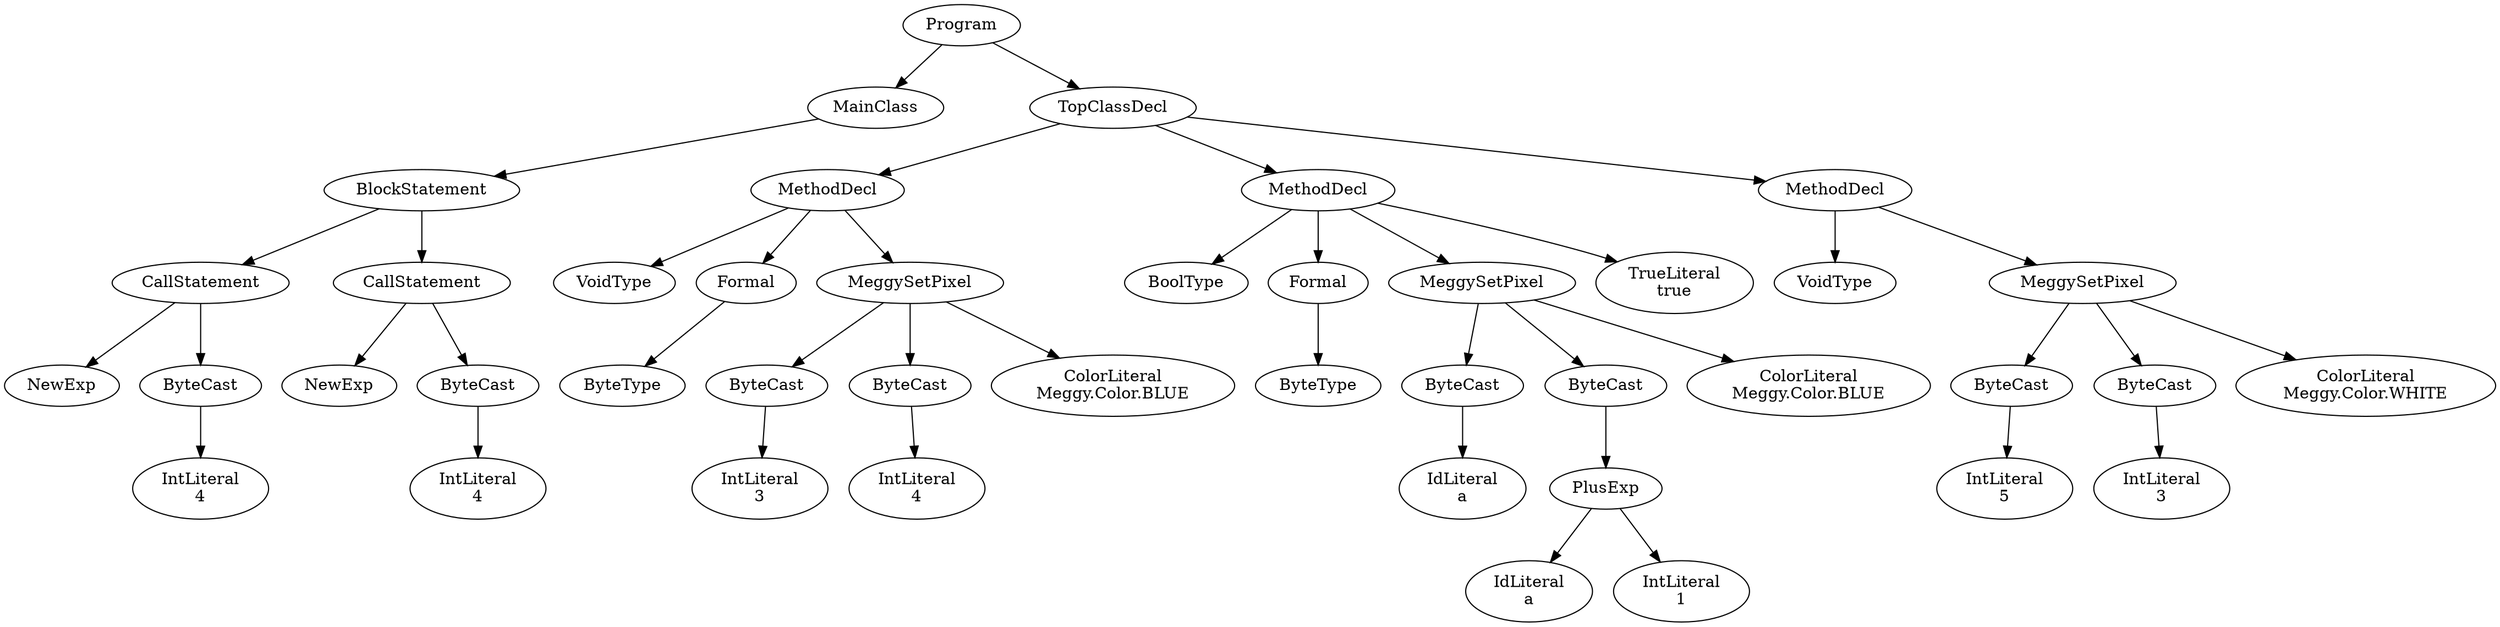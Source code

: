 digraph ASTGraph {
0 [ label="Program" ];
1 [ label="MainClass" ];
0 -> 1
2 [ label="BlockStatement" ];
1 -> 2
3 [ label="CallStatement" ];
2 -> 3
4 [ label="NewExp" ];
3 -> 4
5 [ label="ByteCast" ];
3 -> 5
6 [ label="IntLiteral\n4" ];
5 -> 6
7 [ label="CallStatement" ];
2 -> 7
8 [ label="NewExp" ];
7 -> 8
9 [ label="ByteCast" ];
7 -> 9
10 [ label="IntLiteral\n4" ];
9 -> 10
11 [ label="TopClassDecl" ];
0 -> 11
12 [ label="MethodDecl" ];
11 -> 12
13 [ label="VoidType" ];
12 -> 13
14 [ label="Formal" ];
12 -> 14
15 [ label="ByteType" ];
14 -> 15
16 [ label="MeggySetPixel" ];
12 -> 16
17 [ label="ByteCast" ];
16 -> 17
18 [ label="IntLiteral\n3" ];
17 -> 18
19 [ label="ByteCast" ];
16 -> 19
20 [ label="IntLiteral\n4" ];
19 -> 20
21 [ label="ColorLiteral\nMeggy.Color.BLUE" ];
16 -> 21
22 [ label="MethodDecl" ];
11 -> 22
23 [ label="BoolType" ];
22 -> 23
24 [ label="Formal" ];
22 -> 24
25 [ label="ByteType" ];
24 -> 25
26 [ label="MeggySetPixel" ];
22 -> 26
27 [ label="ByteCast" ];
26 -> 27
28 [ label="IdLiteral\na" ];
27 -> 28
29 [ label="ByteCast" ];
26 -> 29
30 [ label="PlusExp" ];
29 -> 30
31 [ label="IdLiteral\na" ];
30 -> 31
32 [ label="IntLiteral\n1" ];
30 -> 32
33 [ label="ColorLiteral\nMeggy.Color.BLUE" ];
26 -> 33
34 [ label="TrueLiteral\ntrue" ];
22 -> 34
35 [ label="MethodDecl" ];
11 -> 35
36 [ label="VoidType" ];
35 -> 36
37 [ label="MeggySetPixel" ];
35 -> 37
38 [ label="ByteCast" ];
37 -> 38
39 [ label="IntLiteral\n5" ];
38 -> 39
40 [ label="ByteCast" ];
37 -> 40
41 [ label="IntLiteral\n3" ];
40 -> 41
42 [ label="ColorLiteral\nMeggy.Color.WHITE" ];
37 -> 42
}
